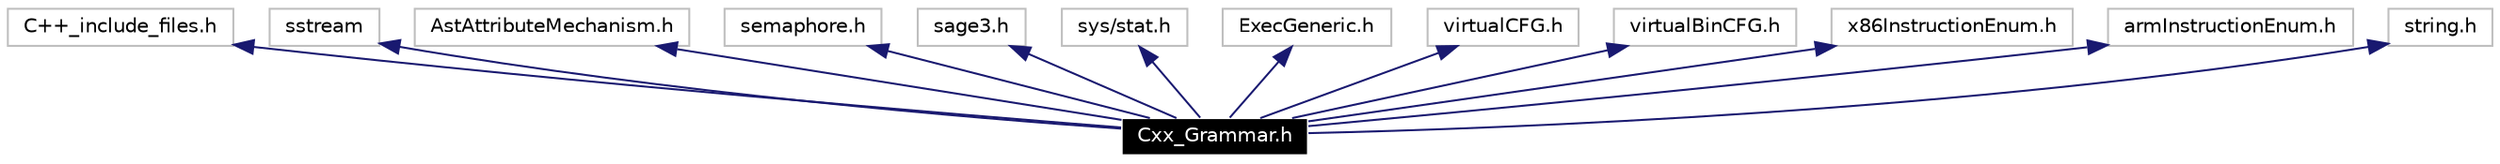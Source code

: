 digraph G
{
  edge [fontname="Helvetica",fontsize=10,labelfontname="Helvetica",labelfontsize=10];
  node [fontname="Helvetica",fontsize=10,shape=record];
  Node1 [label="Cxx_Grammar.h",height=0.2,width=0.4,color="white", fillcolor="black", style="filled" fontcolor="white"];
  Node2 -> Node1 [dir=back,color="midnightblue",fontsize=10,style="solid",fontname="Helvetica"];
  Node2 [label="C++_include_files.h",height=0.2,width=0.4,color="grey75"];
  Node3 -> Node1 [dir=back,color="midnightblue",fontsize=10,style="solid",fontname="Helvetica"];
  Node3 [label="sstream",height=0.2,width=0.4,color="grey75"];
  Node4 -> Node1 [dir=back,color="midnightblue",fontsize=10,style="solid",fontname="Helvetica"];
  Node4 [label="AstAttributeMechanism.h",height=0.2,width=0.4,color="grey75"];
  Node5 -> Node1 [dir=back,color="midnightblue",fontsize=10,style="solid",fontname="Helvetica"];
  Node5 [label="semaphore.h",height=0.2,width=0.4,color="grey75"];
  Node6 -> Node1 [dir=back,color="midnightblue",fontsize=10,style="solid",fontname="Helvetica"];
  Node6 [label="sage3.h",height=0.2,width=0.4,color="grey75"];
  Node7 -> Node1 [dir=back,color="midnightblue",fontsize=10,style="solid",fontname="Helvetica"];
  Node7 [label="sys/stat.h",height=0.2,width=0.4,color="grey75"];
  Node8 -> Node1 [dir=back,color="midnightblue",fontsize=10,style="solid",fontname="Helvetica"];
  Node8 [label="ExecGeneric.h",height=0.2,width=0.4,color="grey75"];
  Node9 -> Node1 [dir=back,color="midnightblue",fontsize=10,style="solid",fontname="Helvetica"];
  Node9 [label="virtualCFG.h",height=0.2,width=0.4,color="grey75"];
  Node10 -> Node1 [dir=back,color="midnightblue",fontsize=10,style="solid",fontname="Helvetica"];
  Node10 [label="virtualBinCFG.h",height=0.2,width=0.4,color="grey75"];
  Node11 -> Node1 [dir=back,color="midnightblue",fontsize=10,style="solid",fontname="Helvetica"];
  Node11 [label="x86InstructionEnum.h",height=0.2,width=0.4,color="grey75"];
  Node12 -> Node1 [dir=back,color="midnightblue",fontsize=10,style="solid",fontname="Helvetica"];
  Node12 [label="armInstructionEnum.h",height=0.2,width=0.4,color="grey75"];
  Node13 -> Node1 [dir=back,color="midnightblue",fontsize=10,style="solid",fontname="Helvetica"];
  Node13 [label="string.h",height=0.2,width=0.4,color="grey75"];
}
